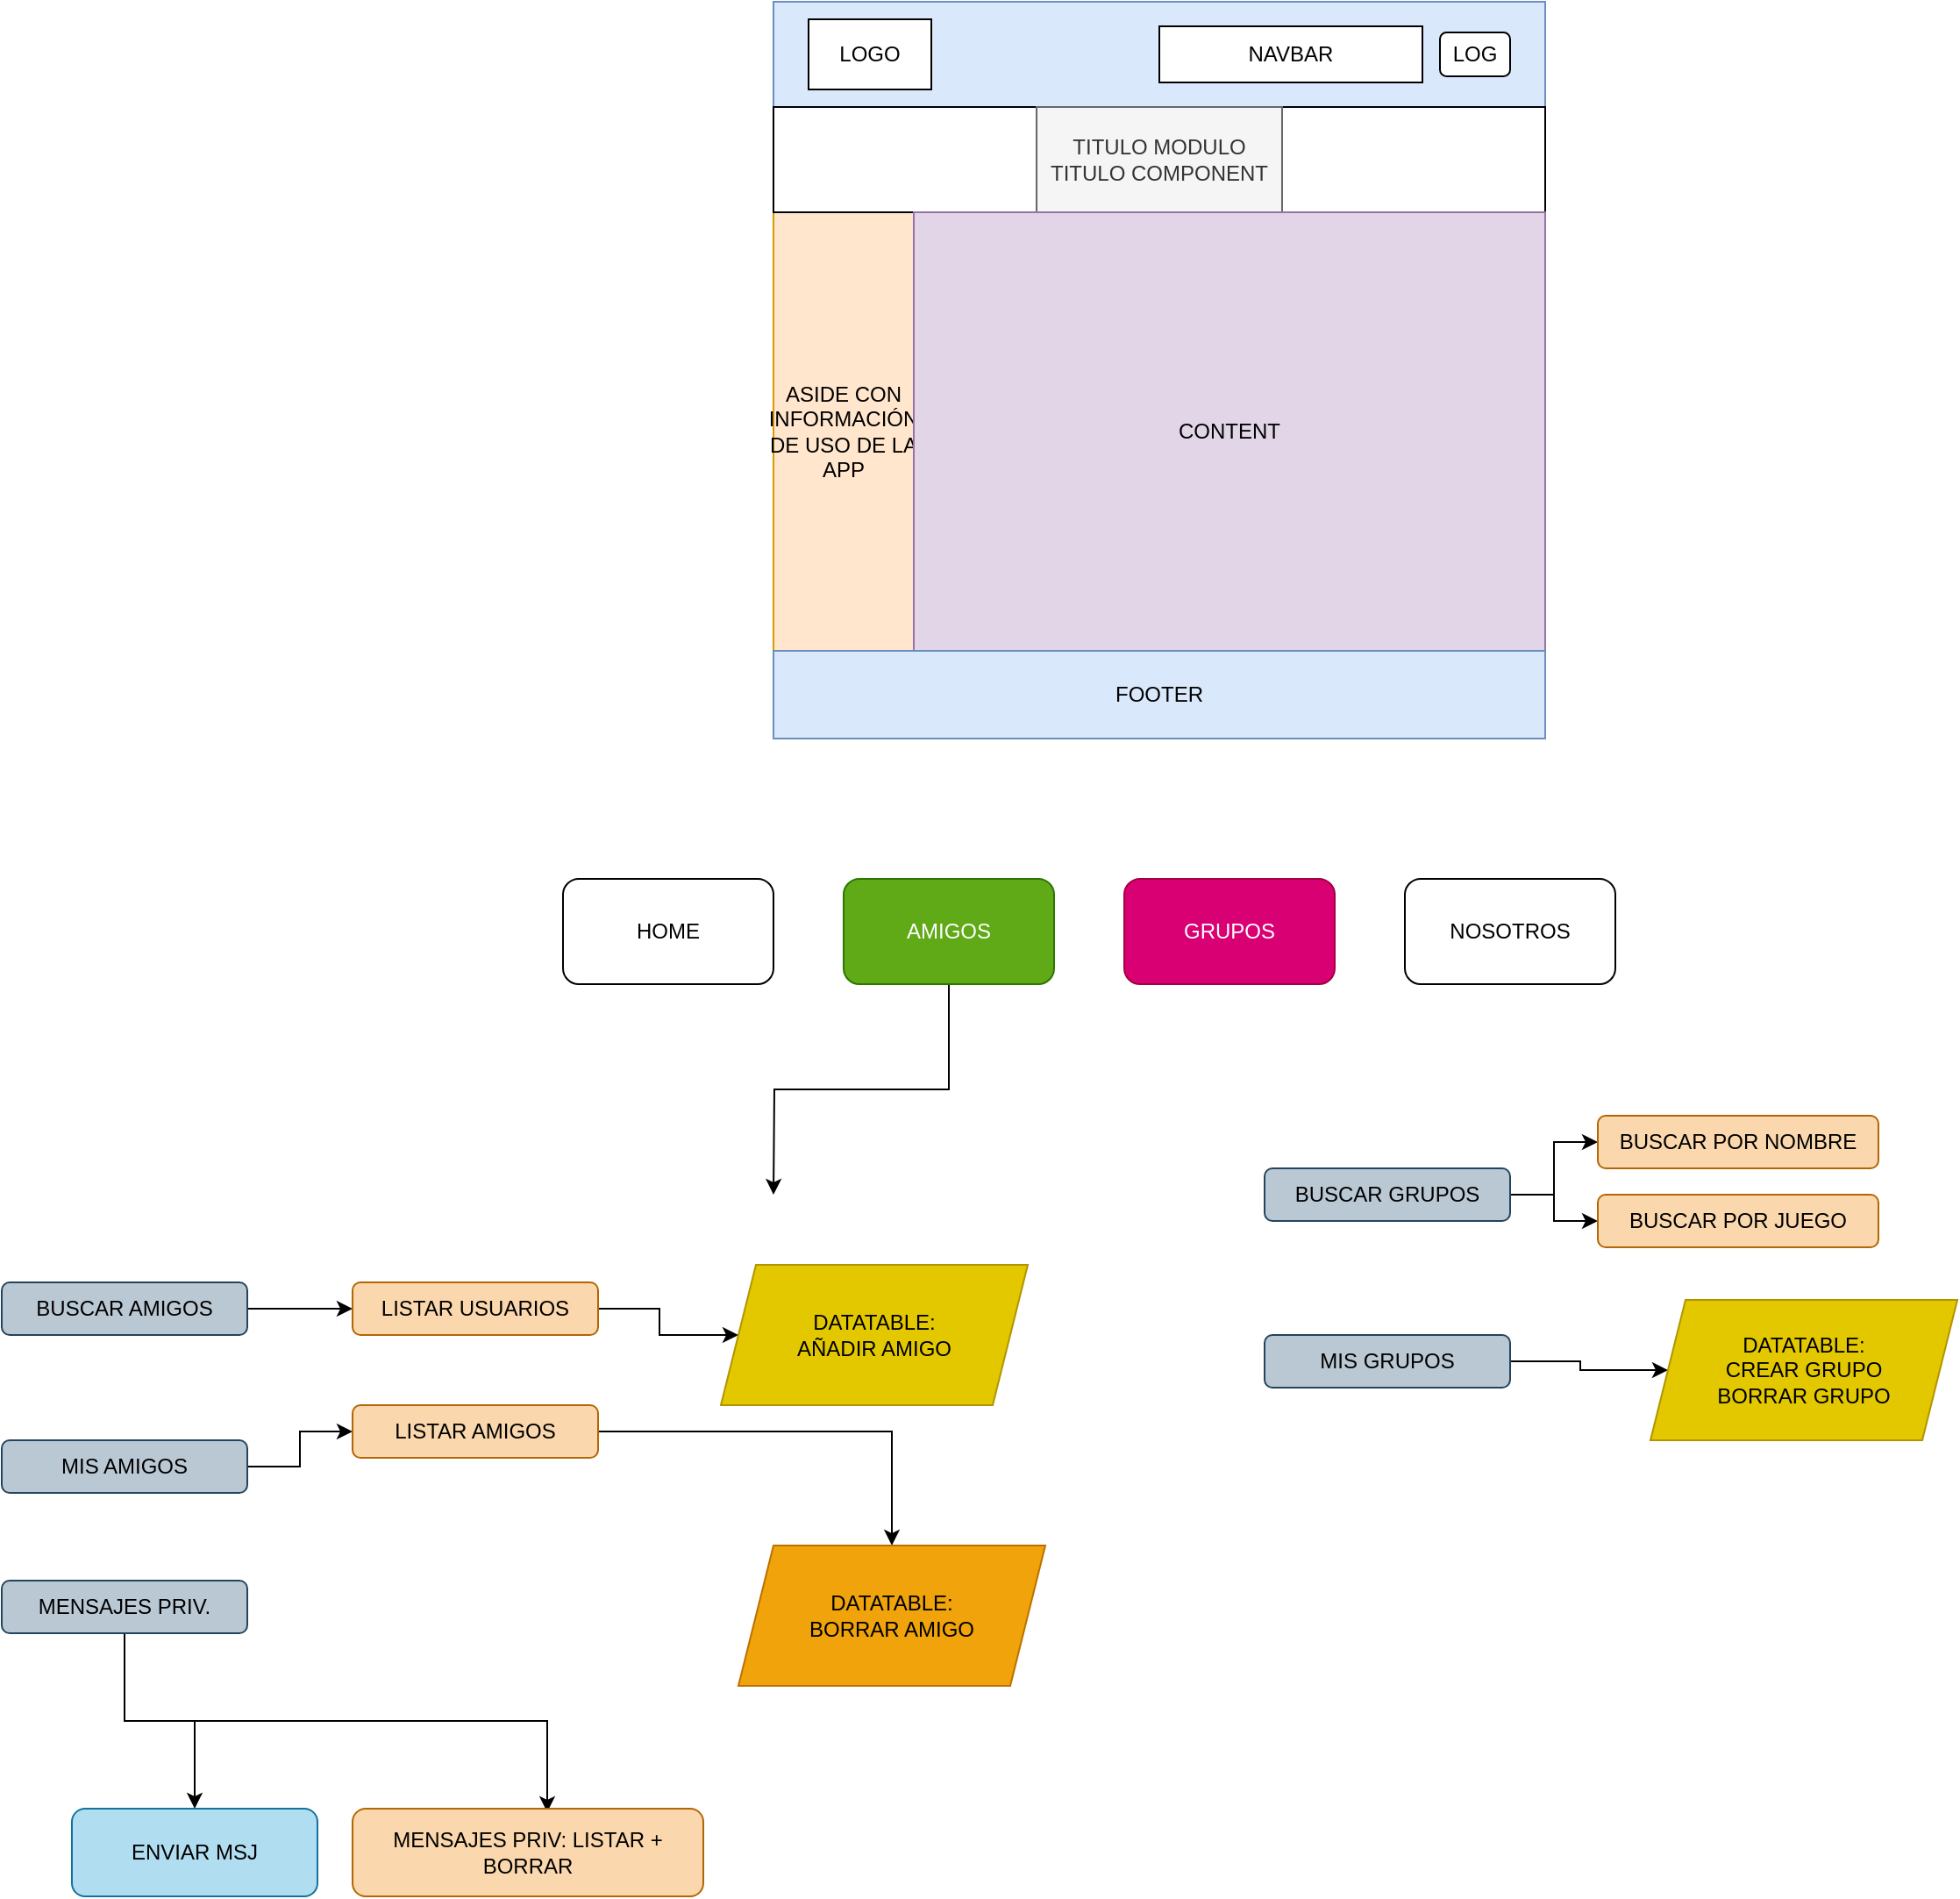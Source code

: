 <mxfile version="14.6.13" type="device"><diagram id="YUQoxX_B8yIrfyET-zLT" name="Página-1"><mxGraphModel dx="1913" dy="926" grid="1" gridSize="10" guides="1" tooltips="1" connect="1" arrows="1" fold="1" page="1" pageScale="1" pageWidth="827" pageHeight="1169" math="0" shadow="0"><root><mxCell id="0"/><mxCell id="1" parent="0"/><mxCell id="E1p6_0lM90Qq75zr0Obv-1" value="" style="rounded=0;whiteSpace=wrap;html=1;" parent="1" vertex="1"><mxGeometry x="160" y="80" width="440" height="420" as="geometry"/></mxCell><mxCell id="E1p6_0lM90Qq75zr0Obv-2" value="" style="rounded=0;whiteSpace=wrap;html=1;fillColor=#dae8fc;strokeColor=#6c8ebf;" parent="1" vertex="1"><mxGeometry x="160" y="80" width="440" height="60" as="geometry"/></mxCell><mxCell id="E1p6_0lM90Qq75zr0Obv-3" value="ASIDE CON INFORMACIÓN DE USO DE LA APP" style="rounded=0;whiteSpace=wrap;html=1;fillColor=#ffe6cc;strokeColor=#d79b00;" parent="1" vertex="1"><mxGeometry x="160" y="200" width="80" height="250" as="geometry"/></mxCell><mxCell id="E1p6_0lM90Qq75zr0Obv-4" value="" style="rounded=0;whiteSpace=wrap;html=1;" parent="1" vertex="1"><mxGeometry x="160" y="140" width="440" height="60" as="geometry"/></mxCell><mxCell id="E1p6_0lM90Qq75zr0Obv-5" value="TITULO MODULO&lt;br&gt;TITULO COMPONENT" style="rounded=0;whiteSpace=wrap;html=1;fillColor=#f5f5f5;strokeColor=#666666;fontColor=#333333;" parent="1" vertex="1"><mxGeometry x="310" y="140" width="140" height="60" as="geometry"/></mxCell><mxCell id="E1p6_0lM90Qq75zr0Obv-6" value="CONTENT" style="rounded=0;whiteSpace=wrap;html=1;fillColor=#e1d5e7;strokeColor=#9673a6;" parent="1" vertex="1"><mxGeometry x="240" y="200" width="360" height="250" as="geometry"/></mxCell><mxCell id="E1p6_0lM90Qq75zr0Obv-7" value="FOOTER" style="rounded=0;whiteSpace=wrap;html=1;fillColor=#dae8fc;strokeColor=#6c8ebf;" parent="1" vertex="1"><mxGeometry x="160" y="450" width="440" height="50" as="geometry"/></mxCell><mxCell id="E1p6_0lM90Qq75zr0Obv-8" value="LOG" style="rounded=1;whiteSpace=wrap;html=1;" parent="1" vertex="1"><mxGeometry x="540" y="97.5" width="40" height="25" as="geometry"/></mxCell><mxCell id="E1p6_0lM90Qq75zr0Obv-9" value="NAVBAR" style="rounded=0;whiteSpace=wrap;html=1;" parent="1" vertex="1"><mxGeometry x="380" y="94" width="150" height="32" as="geometry"/></mxCell><mxCell id="E1p6_0lM90Qq75zr0Obv-10" value="LOGO" style="rounded=0;whiteSpace=wrap;html=1;" parent="1" vertex="1"><mxGeometry x="180" y="90" width="70" height="40" as="geometry"/></mxCell><mxCell id="E1p6_0lM90Qq75zr0Obv-17" style="edgeStyle=orthogonalEdgeStyle;rounded=0;orthogonalLoop=1;jettySize=auto;html=1;exitX=0.5;exitY=1;exitDx=0;exitDy=0;" parent="1" source="E1p6_0lM90Qq75zr0Obv-11" edge="1"><mxGeometry relative="1" as="geometry"><mxPoint x="160" y="760" as="targetPoint"/></mxGeometry></mxCell><mxCell id="E1p6_0lM90Qq75zr0Obv-11" value="AMIGOS" style="rounded=1;whiteSpace=wrap;html=1;fillColor=#60a917;strokeColor=#2D7600;fontColor=#ffffff;" parent="1" vertex="1"><mxGeometry x="200" y="580" width="120" height="60" as="geometry"/></mxCell><mxCell id="E1p6_0lM90Qq75zr0Obv-12" value="GRUPOS" style="rounded=1;whiteSpace=wrap;html=1;fillColor=#d80073;strokeColor=#A50040;fontColor=#ffffff;" parent="1" vertex="1"><mxGeometry x="360" y="580" width="120" height="60" as="geometry"/></mxCell><mxCell id="E1p6_0lM90Qq75zr0Obv-13" value="HOME" style="rounded=1;whiteSpace=wrap;html=1;" parent="1" vertex="1"><mxGeometry x="40" y="580" width="120" height="60" as="geometry"/></mxCell><mxCell id="E1p6_0lM90Qq75zr0Obv-14" value="NOSOTROS" style="rounded=1;whiteSpace=wrap;html=1;" parent="1" vertex="1"><mxGeometry x="520" y="580" width="120" height="60" as="geometry"/></mxCell><mxCell id="E1p6_0lM90Qq75zr0Obv-25" style="edgeStyle=orthogonalEdgeStyle;rounded=0;orthogonalLoop=1;jettySize=auto;html=1;exitX=1;exitY=0.5;exitDx=0;exitDy=0;" parent="1" source="E1p6_0lM90Qq75zr0Obv-15" target="E1p6_0lM90Qq75zr0Obv-22" edge="1"><mxGeometry relative="1" as="geometry"/></mxCell><mxCell id="E1p6_0lM90Qq75zr0Obv-15" value="BUSCAR AMIGOS" style="rounded=1;whiteSpace=wrap;html=1;fillColor=#bac8d3;strokeColor=#23445d;" parent="1" vertex="1"><mxGeometry x="-280" y="810" width="140" height="30" as="geometry"/></mxCell><mxCell id="E1p6_0lM90Qq75zr0Obv-20" style="edgeStyle=orthogonalEdgeStyle;rounded=0;orthogonalLoop=1;jettySize=auto;html=1;exitX=1;exitY=0.5;exitDx=0;exitDy=0;entryX=0;entryY=0.5;entryDx=0;entryDy=0;" parent="1" source="E1p6_0lM90Qq75zr0Obv-16" target="E1p6_0lM90Qq75zr0Obv-18" edge="1"><mxGeometry relative="1" as="geometry"/></mxCell><mxCell id="E1p6_0lM90Qq75zr0Obv-16" value="MIS AMIGOS" style="rounded=1;whiteSpace=wrap;html=1;fillColor=#bac8d3;strokeColor=#23445d;" parent="1" vertex="1"><mxGeometry x="-280" y="900" width="140" height="30" as="geometry"/></mxCell><mxCell id="E1p6_0lM90Qq75zr0Obv-30" style="edgeStyle=orthogonalEdgeStyle;rounded=0;orthogonalLoop=1;jettySize=auto;html=1;exitX=1;exitY=0.5;exitDx=0;exitDy=0;" parent="1" source="E1p6_0lM90Qq75zr0Obv-18" target="E1p6_0lM90Qq75zr0Obv-29" edge="1"><mxGeometry relative="1" as="geometry"/></mxCell><mxCell id="E1p6_0lM90Qq75zr0Obv-18" value="LISTAR AMIGOS" style="rounded=1;whiteSpace=wrap;html=1;fillColor=#fad7ac;strokeColor=#b46504;" parent="1" vertex="1"><mxGeometry x="-80" y="880" width="140" height="30" as="geometry"/></mxCell><mxCell id="E1p6_0lM90Qq75zr0Obv-34" style="edgeStyle=orthogonalEdgeStyle;rounded=0;orthogonalLoop=1;jettySize=auto;html=1;exitX=0.5;exitY=1;exitDx=0;exitDy=0;entryX=0.5;entryY=0;entryDx=0;entryDy=0;" parent="1" source="E1p6_0lM90Qq75zr0Obv-19" target="E1p6_0lM90Qq75zr0Obv-32" edge="1"><mxGeometry relative="1" as="geometry"/></mxCell><mxCell id="E1p6_0lM90Qq75zr0Obv-35" style="edgeStyle=orthogonalEdgeStyle;rounded=0;orthogonalLoop=1;jettySize=auto;html=1;exitX=0.5;exitY=1;exitDx=0;exitDy=0;entryX=0.555;entryY=0.04;entryDx=0;entryDy=0;entryPerimeter=0;" parent="1" source="E1p6_0lM90Qq75zr0Obv-19" target="E1p6_0lM90Qq75zr0Obv-31" edge="1"><mxGeometry relative="1" as="geometry"/></mxCell><mxCell id="E1p6_0lM90Qq75zr0Obv-19" value="MENSAJES PRIV." style="rounded=1;whiteSpace=wrap;html=1;fillColor=#bac8d3;strokeColor=#23445d;" parent="1" vertex="1"><mxGeometry x="-280" y="980" width="140" height="30" as="geometry"/></mxCell><mxCell id="E1p6_0lM90Qq75zr0Obv-28" style="edgeStyle=orthogonalEdgeStyle;rounded=0;orthogonalLoop=1;jettySize=auto;html=1;exitX=1;exitY=0.5;exitDx=0;exitDy=0;" parent="1" source="E1p6_0lM90Qq75zr0Obv-22" target="E1p6_0lM90Qq75zr0Obv-27" edge="1"><mxGeometry relative="1" as="geometry"/></mxCell><mxCell id="E1p6_0lM90Qq75zr0Obv-22" value="LISTAR USUARIOS" style="rounded=1;whiteSpace=wrap;html=1;fillColor=#fad7ac;strokeColor=#b46504;" parent="1" vertex="1"><mxGeometry x="-80" y="810" width="140" height="30" as="geometry"/></mxCell><mxCell id="E1p6_0lM90Qq75zr0Obv-27" value="DATATABLE:&lt;br&gt;AÑADIR AMIGO" style="shape=parallelogram;perimeter=parallelogramPerimeter;whiteSpace=wrap;html=1;fixedSize=1;fillColor=#e3c800;strokeColor=#B09500;fontColor=#000000;" parent="1" vertex="1"><mxGeometry x="130" y="800" width="175" height="80" as="geometry"/></mxCell><mxCell id="E1p6_0lM90Qq75zr0Obv-29" value="DATATABLE:&lt;br&gt;BORRAR AMIGO" style="shape=parallelogram;perimeter=parallelogramPerimeter;whiteSpace=wrap;html=1;fixedSize=1;fillColor=#f0a30a;strokeColor=#BD7000;fontColor=#000000;" parent="1" vertex="1"><mxGeometry x="140" y="960" width="175" height="80" as="geometry"/></mxCell><mxCell id="E1p6_0lM90Qq75zr0Obv-31" value="MENSAJES PRIV: LISTAR + BORRAR" style="rounded=1;whiteSpace=wrap;html=1;fillColor=#fad7ac;strokeColor=#b46504;" parent="1" vertex="1"><mxGeometry x="-80" y="1110" width="200" height="50" as="geometry"/></mxCell><mxCell id="E1p6_0lM90Qq75zr0Obv-32" value="ENVIAR MSJ" style="rounded=1;whiteSpace=wrap;html=1;fillColor=#b1ddf0;strokeColor=#10739e;" parent="1" vertex="1"><mxGeometry x="-240" y="1110" width="140" height="50" as="geometry"/></mxCell><mxCell id="a3xrAU0-UcYPD7fbKvQv-1" style="edgeStyle=orthogonalEdgeStyle;rounded=0;orthogonalLoop=1;jettySize=auto;html=1;exitX=1;exitY=0.5;exitDx=0;exitDy=0;" edge="1" parent="1" source="a3xrAU0-UcYPD7fbKvQv-2" target="a3xrAU0-UcYPD7fbKvQv-11"><mxGeometry relative="1" as="geometry"/></mxCell><mxCell id="a3xrAU0-UcYPD7fbKvQv-17" style="edgeStyle=orthogonalEdgeStyle;rounded=0;orthogonalLoop=1;jettySize=auto;html=1;exitX=1;exitY=0.5;exitDx=0;exitDy=0;entryX=0;entryY=0.5;entryDx=0;entryDy=0;" edge="1" parent="1" source="a3xrAU0-UcYPD7fbKvQv-2" target="a3xrAU0-UcYPD7fbKvQv-16"><mxGeometry relative="1" as="geometry"/></mxCell><mxCell id="a3xrAU0-UcYPD7fbKvQv-2" value="BUSCAR GRUPOS" style="rounded=1;whiteSpace=wrap;html=1;fillColor=#bac8d3;strokeColor=#23445d;" vertex="1" parent="1"><mxGeometry x="440" y="745" width="140" height="30" as="geometry"/></mxCell><mxCell id="a3xrAU0-UcYPD7fbKvQv-11" value="BUSCAR POR NOMBRE" style="rounded=1;whiteSpace=wrap;html=1;fillColor=#fad7ac;strokeColor=#b46504;" vertex="1" parent="1"><mxGeometry x="630" y="715" width="160" height="30" as="geometry"/></mxCell><mxCell id="a3xrAU0-UcYPD7fbKvQv-16" value="BUSCAR POR JUEGO" style="rounded=1;whiteSpace=wrap;html=1;fillColor=#fad7ac;strokeColor=#b46504;" vertex="1" parent="1"><mxGeometry x="630" y="760" width="160" height="30" as="geometry"/></mxCell><mxCell id="a3xrAU0-UcYPD7fbKvQv-20" style="edgeStyle=orthogonalEdgeStyle;rounded=0;orthogonalLoop=1;jettySize=auto;html=1;exitX=1;exitY=0.5;exitDx=0;exitDy=0;entryX=0;entryY=0.5;entryDx=0;entryDy=0;" edge="1" parent="1" source="a3xrAU0-UcYPD7fbKvQv-18" target="a3xrAU0-UcYPD7fbKvQv-19"><mxGeometry relative="1" as="geometry"/></mxCell><mxCell id="a3xrAU0-UcYPD7fbKvQv-18" value="MIS GRUPOS" style="rounded=1;whiteSpace=wrap;html=1;fillColor=#bac8d3;strokeColor=#23445d;" vertex="1" parent="1"><mxGeometry x="440" y="840" width="140" height="30" as="geometry"/></mxCell><mxCell id="a3xrAU0-UcYPD7fbKvQv-19" value="DATATABLE:&lt;br&gt;CREAR GRUPO&lt;br&gt;BORRAR GRUPO" style="shape=parallelogram;perimeter=parallelogramPerimeter;whiteSpace=wrap;html=1;fixedSize=1;fillColor=#e3c800;strokeColor=#B09500;fontColor=#000000;" vertex="1" parent="1"><mxGeometry x="660" y="820" width="175" height="80" as="geometry"/></mxCell></root></mxGraphModel></diagram></mxfile>